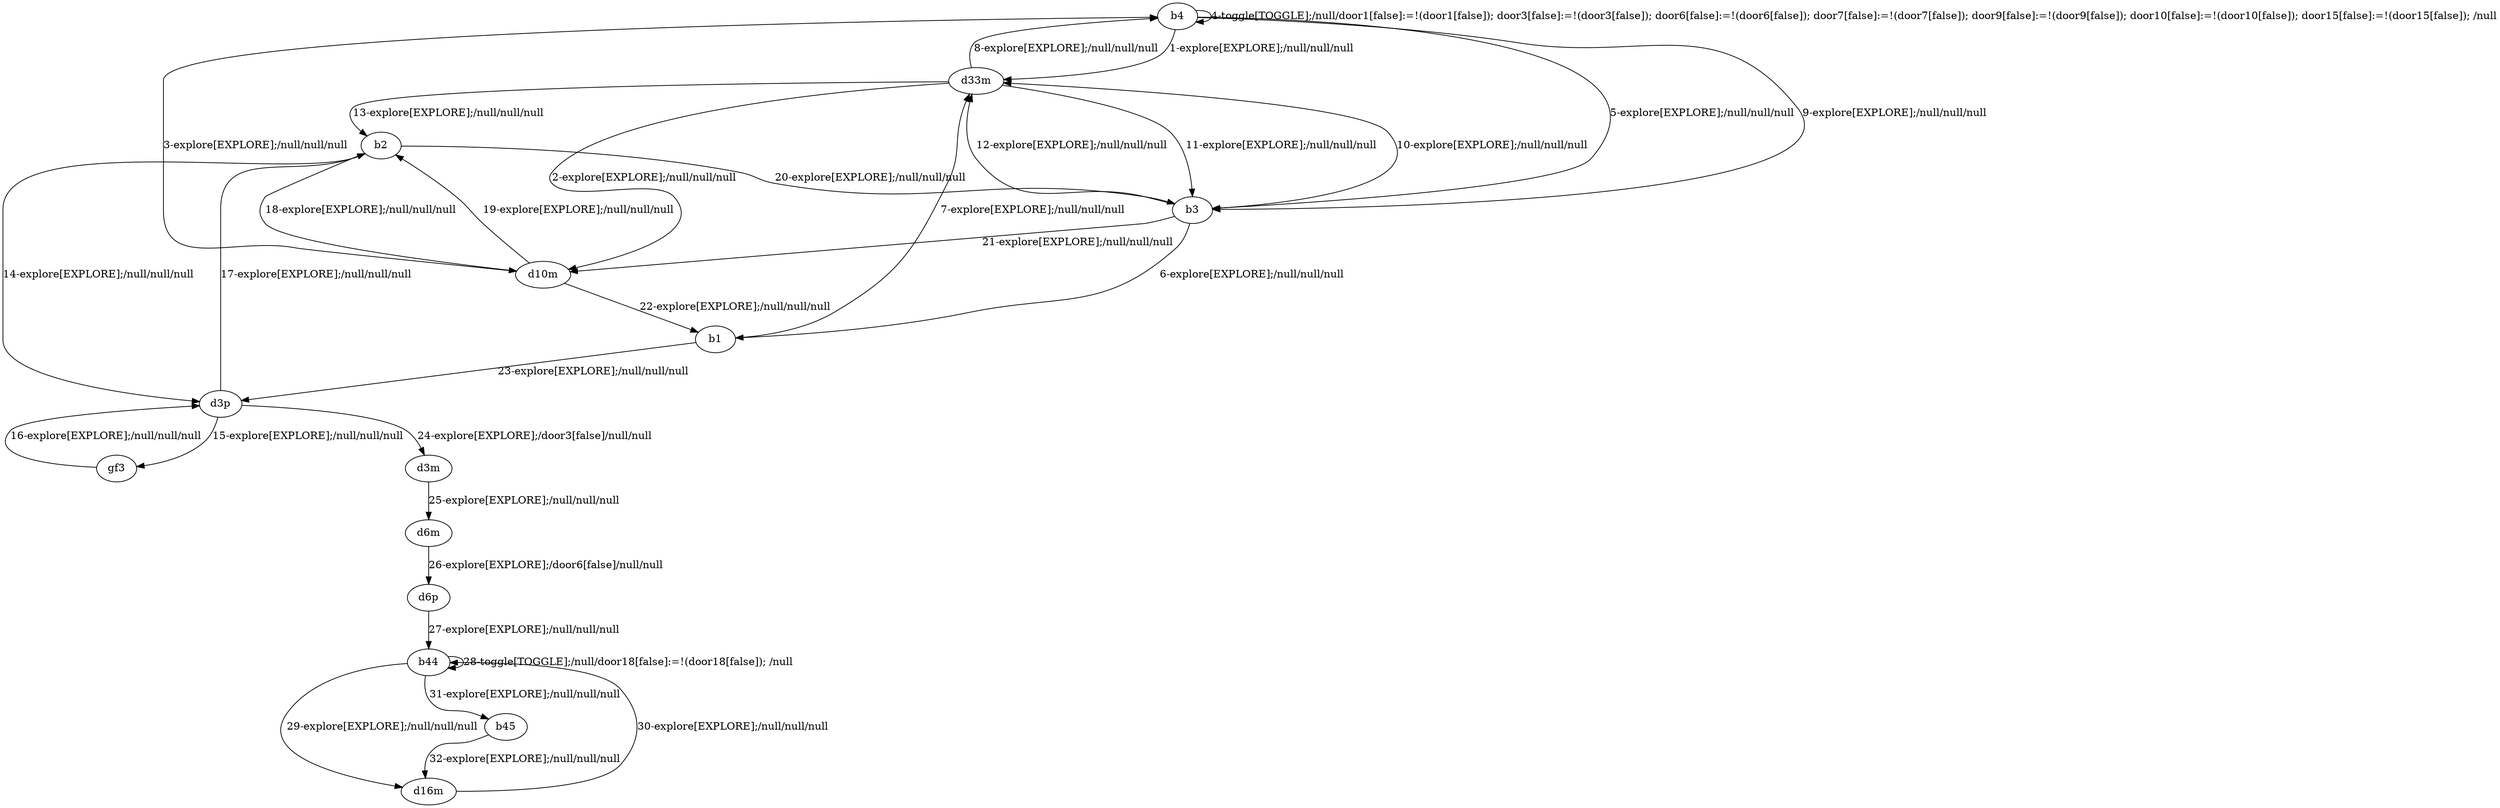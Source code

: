 # Total number of goals covered by this test: 2
# b45 --> d16m
# b44 --> b45

digraph g {
"b4" -> "d33m" [label = "1-explore[EXPLORE];/null/null/null"];
"d33m" -> "d10m" [label = "2-explore[EXPLORE];/null/null/null"];
"d10m" -> "b4" [label = "3-explore[EXPLORE];/null/null/null"];
"b4" -> "b4" [label = "4-toggle[TOGGLE];/null/door1[false]:=!(door1[false]); door3[false]:=!(door3[false]); door6[false]:=!(door6[false]); door7[false]:=!(door7[false]); door9[false]:=!(door9[false]); door10[false]:=!(door10[false]); door15[false]:=!(door15[false]); /null"];
"b4" -> "b3" [label = "5-explore[EXPLORE];/null/null/null"];
"b3" -> "b1" [label = "6-explore[EXPLORE];/null/null/null"];
"b1" -> "d33m" [label = "7-explore[EXPLORE];/null/null/null"];
"d33m" -> "b4" [label = "8-explore[EXPLORE];/null/null/null"];
"b4" -> "b3" [label = "9-explore[EXPLORE];/null/null/null"];
"b3" -> "d33m" [label = "10-explore[EXPLORE];/null/null/null"];
"d33m" -> "b3" [label = "11-explore[EXPLORE];/null/null/null"];
"b3" -> "d33m" [label = "12-explore[EXPLORE];/null/null/null"];
"d33m" -> "b2" [label = "13-explore[EXPLORE];/null/null/null"];
"b2" -> "d3p" [label = "14-explore[EXPLORE];/null/null/null"];
"d3p" -> "gf3" [label = "15-explore[EXPLORE];/null/null/null"];
"gf3" -> "d3p" [label = "16-explore[EXPLORE];/null/null/null"];
"d3p" -> "b2" [label = "17-explore[EXPLORE];/null/null/null"];
"b2" -> "d10m" [label = "18-explore[EXPLORE];/null/null/null"];
"d10m" -> "b2" [label = "19-explore[EXPLORE];/null/null/null"];
"b2" -> "b3" [label = "20-explore[EXPLORE];/null/null/null"];
"b3" -> "d10m" [label = "21-explore[EXPLORE];/null/null/null"];
"d10m" -> "b1" [label = "22-explore[EXPLORE];/null/null/null"];
"b1" -> "d3p" [label = "23-explore[EXPLORE];/null/null/null"];
"d3p" -> "d3m" [label = "24-explore[EXPLORE];/door3[false]/null/null"];
"d3m" -> "d6m" [label = "25-explore[EXPLORE];/null/null/null"];
"d6m" -> "d6p" [label = "26-explore[EXPLORE];/door6[false]/null/null"];
"d6p" -> "b44" [label = "27-explore[EXPLORE];/null/null/null"];
"b44" -> "b44" [label = "28-toggle[TOGGLE];/null/door18[false]:=!(door18[false]); /null"];
"b44" -> "d16m" [label = "29-explore[EXPLORE];/null/null/null"];
"d16m" -> "b44" [label = "30-explore[EXPLORE];/null/null/null"];
"b44" -> "b45" [label = "31-explore[EXPLORE];/null/null/null"];
"b45" -> "d16m" [label = "32-explore[EXPLORE];/null/null/null"];
}